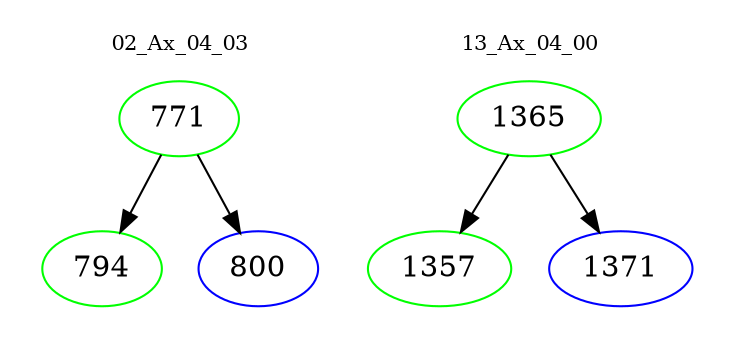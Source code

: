 digraph{
subgraph cluster_0 {
color = white
label = "02_Ax_04_03";
fontsize=10;
T0_771 [label="771", color="green"]
T0_771 -> T0_794 [color="black"]
T0_794 [label="794", color="green"]
T0_771 -> T0_800 [color="black"]
T0_800 [label="800", color="blue"]
}
subgraph cluster_1 {
color = white
label = "13_Ax_04_00";
fontsize=10;
T1_1365 [label="1365", color="green"]
T1_1365 -> T1_1357 [color="black"]
T1_1357 [label="1357", color="green"]
T1_1365 -> T1_1371 [color="black"]
T1_1371 [label="1371", color="blue"]
}
}
